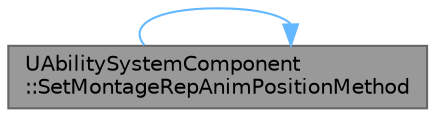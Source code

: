 digraph "UAbilitySystemComponent::SetMontageRepAnimPositionMethod"
{
 // INTERACTIVE_SVG=YES
 // LATEX_PDF_SIZE
  bgcolor="transparent";
  edge [fontname=Helvetica,fontsize=10,labelfontname=Helvetica,labelfontsize=10];
  node [fontname=Helvetica,fontsize=10,shape=box,height=0.2,width=0.4];
  rankdir="LR";
  Node1 [id="Node000001",label="UAbilitySystemComponent\l::SetMontageRepAnimPositionMethod",height=0.2,width=0.4,color="gray40", fillcolor="grey60", style="filled", fontcolor="black",tooltip="Method to set the replication method for the position in the montage."];
  Node1 -> Node1 [id="edge1_Node000001_Node000001",color="steelblue1",style="solid",tooltip=" "];
}
